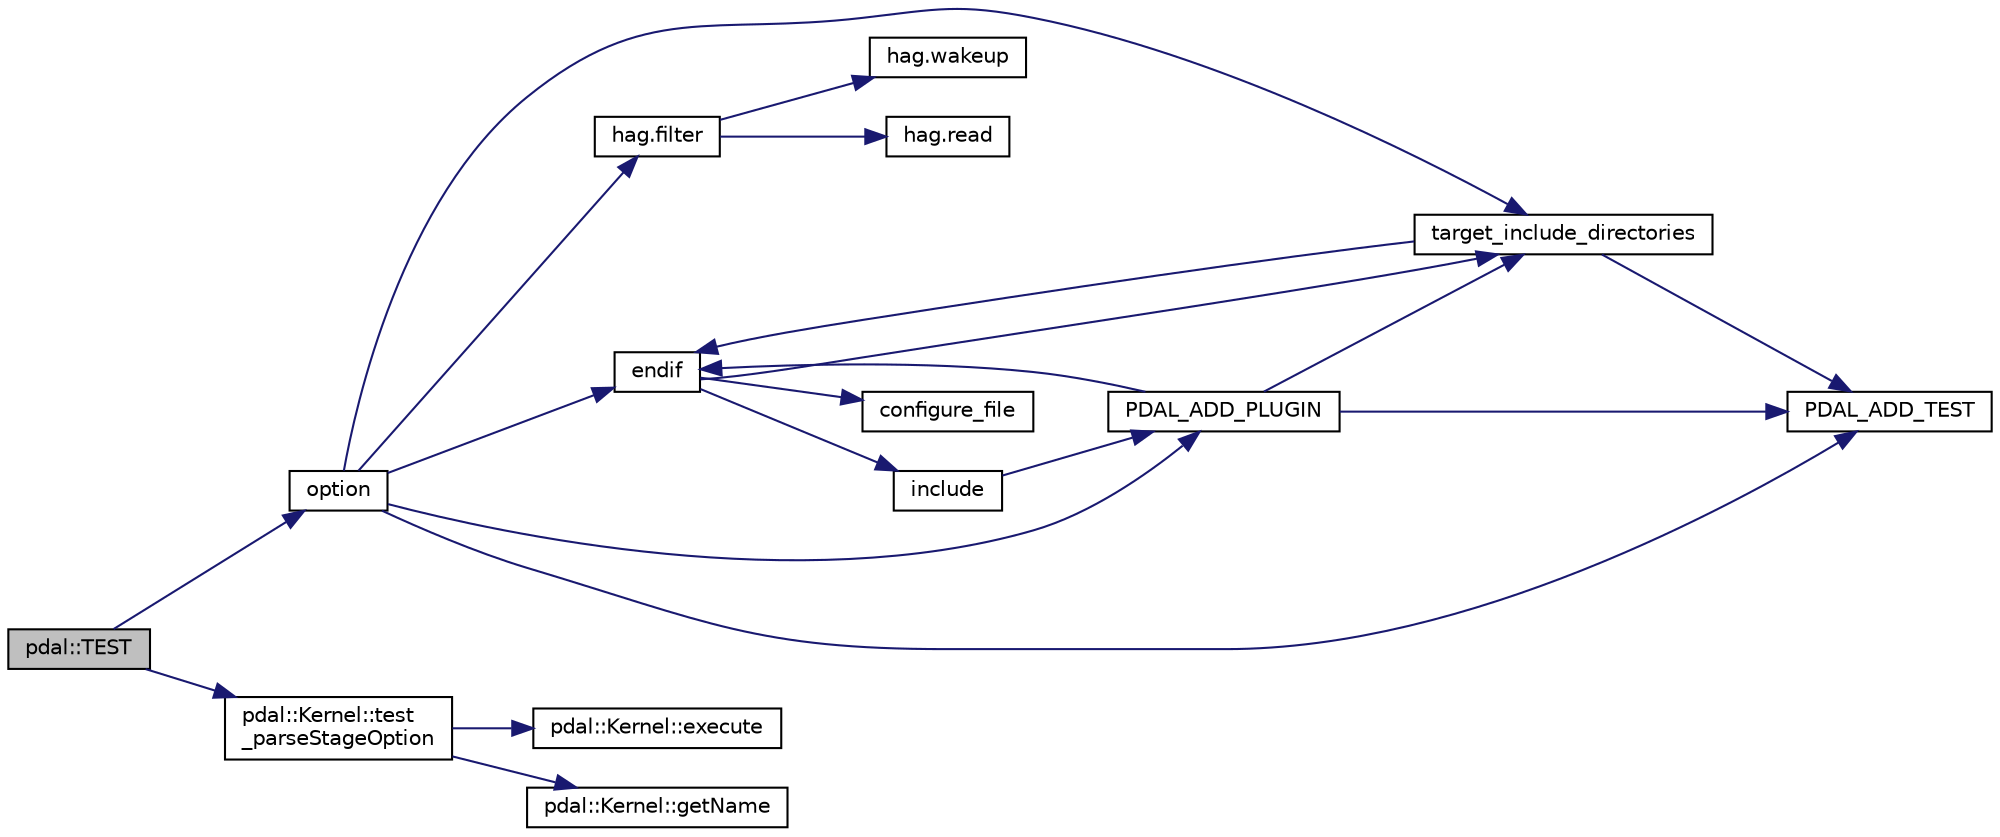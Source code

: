 digraph "pdal::TEST"
{
  edge [fontname="Helvetica",fontsize="10",labelfontname="Helvetica",labelfontsize="10"];
  node [fontname="Helvetica",fontsize="10",shape=record];
  rankdir="LR";
  Node1 [label="pdal::TEST",height=0.2,width=0.4,color="black", fillcolor="grey75", style="filled", fontcolor="black"];
  Node1 -> Node2 [color="midnightblue",fontsize="10",style="solid",fontname="Helvetica"];
  Node2 [label="option",height=0.2,width=0.4,color="black", fillcolor="white", style="filled",URL="$plugins_2cpd_2CMakeLists_8txt.html#a07f071e11fd317756f94ff028b629ebf"];
  Node2 -> Node3 [color="midnightblue",fontsize="10",style="solid",fontname="Helvetica"];
  Node3 [label="endif",height=0.2,width=0.4,color="black", fillcolor="white", style="filled",URL="$apps_2CMakeLists_8txt.html#a95003200affb100d1d71069d001d318c"];
  Node3 -> Node4 [color="midnightblue",fontsize="10",style="solid",fontname="Helvetica"];
  Node4 [label="configure_file",height=0.2,width=0.4,color="black", fillcolor="white", style="filled",URL="$test_2unit_2CMakeLists_8txt.html#ab08ac1136c19e320931be30a4ff4d593"];
  Node3 -> Node5 [color="midnightblue",fontsize="10",style="solid",fontname="Helvetica"];
  Node5 [label="include",height=0.2,width=0.4,color="black", fillcolor="white", style="filled",URL="$plugins_2geowave_2CMakeLists_8txt.html#a40f7f560816321b423ccda46740e1b80"];
  Node5 -> Node6 [color="midnightblue",fontsize="10",style="solid",fontname="Helvetica"];
  Node6 [label="PDAL_ADD_PLUGIN",height=0.2,width=0.4,color="black", fillcolor="white", style="filled",URL="$plugins_2sqlite_2CMakeLists_8txt.html#ae13dd749ac3c6bc0aacc152ad068c9cf"];
  Node6 -> Node3 [color="midnightblue",fontsize="10",style="solid",fontname="Helvetica"];
  Node6 -> Node7 [color="midnightblue",fontsize="10",style="solid",fontname="Helvetica"];
  Node7 [label="PDAL_ADD_TEST",height=0.2,width=0.4,color="black", fillcolor="white", style="filled",URL="$plugins_2pgpointcloud_2CMakeLists_8txt.html#aea33ba9daf1f5c8561730ee98d4f613c"];
  Node6 -> Node8 [color="midnightblue",fontsize="10",style="solid",fontname="Helvetica"];
  Node8 [label="target_include_directories",height=0.2,width=0.4,color="black", fillcolor="white", style="filled",URL="$plugins_2greyhound_2CMakeLists_8txt.html#aaf2c36d971af3676acf24962f41e8fce"];
  Node8 -> Node3 [color="midnightblue",fontsize="10",style="solid",fontname="Helvetica"];
  Node8 -> Node7 [color="midnightblue",fontsize="10",style="solid",fontname="Helvetica"];
  Node3 -> Node8 [color="midnightblue",fontsize="10",style="solid",fontname="Helvetica"];
  Node2 -> Node9 [color="midnightblue",fontsize="10",style="solid",fontname="Helvetica"];
  Node9 [label="hag.filter",height=0.2,width=0.4,color="black", fillcolor="white", style="filled",URL="$namespacehag.html#a39becb5458bcac317093e468da1639be"];
  Node9 -> Node10 [color="midnightblue",fontsize="10",style="solid",fontname="Helvetica"];
  Node10 [label="hag.read",height=0.2,width=0.4,color="black", fillcolor="white", style="filled",URL="$namespacehag.html#acad63bbd5fdda01bf56ff6aae70a0192"];
  Node9 -> Node11 [color="midnightblue",fontsize="10",style="solid",fontname="Helvetica"];
  Node11 [label="hag.wakeup",height=0.2,width=0.4,color="black", fillcolor="white", style="filled",URL="$namespacehag.html#aee422d0ebdb1730554711d82498e54c3"];
  Node2 -> Node6 [color="midnightblue",fontsize="10",style="solid",fontname="Helvetica"];
  Node2 -> Node7 [color="midnightblue",fontsize="10",style="solid",fontname="Helvetica"];
  Node2 -> Node8 [color="midnightblue",fontsize="10",style="solid",fontname="Helvetica"];
  Node1 -> Node12 [color="midnightblue",fontsize="10",style="solid",fontname="Helvetica"];
  Node12 [label="pdal::Kernel::test\l_parseStageOption",height=0.2,width=0.4,color="black", fillcolor="white", style="filled",URL="$classpdal_1_1Kernel.html#abc56e55f506b89d81a798909b4955df4"];
  Node12 -> Node13 [color="midnightblue",fontsize="10",style="solid",fontname="Helvetica"];
  Node13 [label="pdal::Kernel::getName",height=0.2,width=0.4,color="black", fillcolor="white", style="filled",URL="$classpdal_1_1Kernel.html#a3bb98bdfde501f314741638e639e18d1"];
  Node12 -> Node14 [color="midnightblue",fontsize="10",style="solid",fontname="Helvetica"];
  Node14 [label="pdal::Kernel::execute",height=0.2,width=0.4,color="black", fillcolor="white", style="filled",URL="$classpdal_1_1Kernel.html#a98860c1bcaf9e01e9ded223a9e5c5e87"];
}
